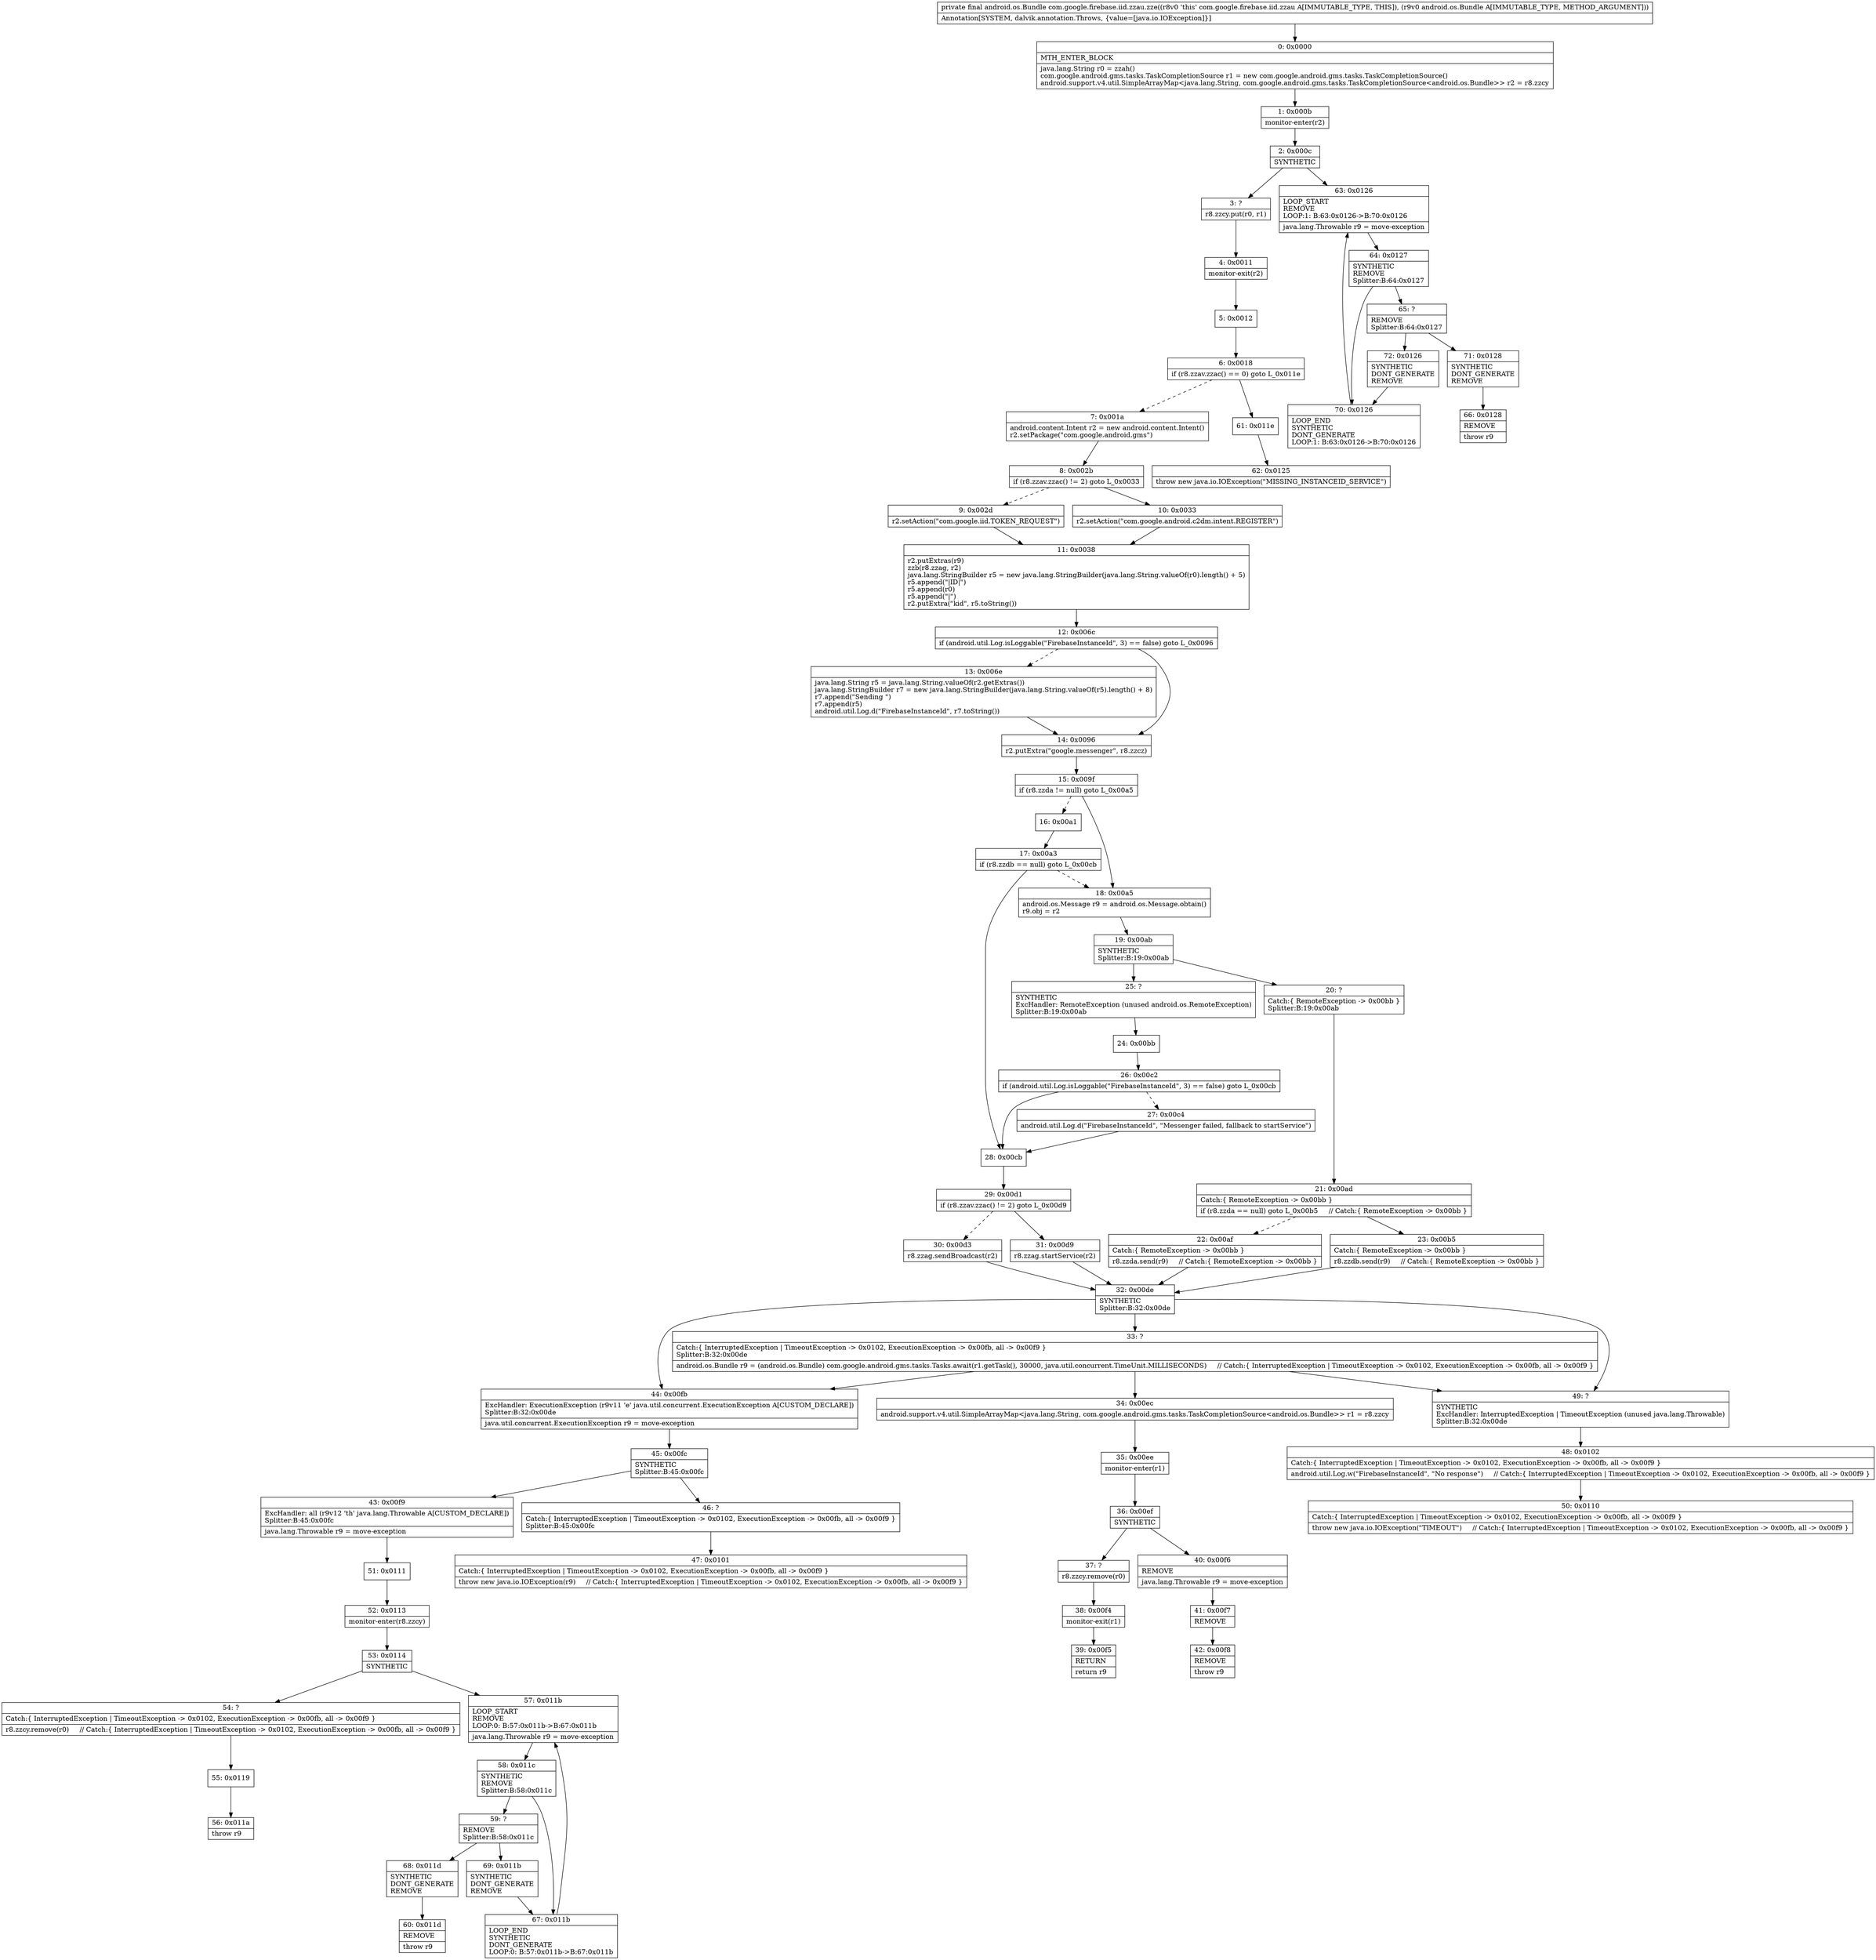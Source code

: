 digraph "CFG forcom.google.firebase.iid.zzau.zze(Landroid\/os\/Bundle;)Landroid\/os\/Bundle;" {
Node_0 [shape=record,label="{0\:\ 0x0000|MTH_ENTER_BLOCK\l|java.lang.String r0 = zzah()\lcom.google.android.gms.tasks.TaskCompletionSource r1 = new com.google.android.gms.tasks.TaskCompletionSource()\landroid.support.v4.util.SimpleArrayMap\<java.lang.String, com.google.android.gms.tasks.TaskCompletionSource\<android.os.Bundle\>\> r2 = r8.zzcy\l}"];
Node_1 [shape=record,label="{1\:\ 0x000b|monitor\-enter(r2)\l}"];
Node_2 [shape=record,label="{2\:\ 0x000c|SYNTHETIC\l}"];
Node_3 [shape=record,label="{3\:\ ?|r8.zzcy.put(r0, r1)\l}"];
Node_4 [shape=record,label="{4\:\ 0x0011|monitor\-exit(r2)\l}"];
Node_5 [shape=record,label="{5\:\ 0x0012}"];
Node_6 [shape=record,label="{6\:\ 0x0018|if (r8.zzav.zzac() == 0) goto L_0x011e\l}"];
Node_7 [shape=record,label="{7\:\ 0x001a|android.content.Intent r2 = new android.content.Intent()\lr2.setPackage(\"com.google.android.gms\")\l}"];
Node_8 [shape=record,label="{8\:\ 0x002b|if (r8.zzav.zzac() != 2) goto L_0x0033\l}"];
Node_9 [shape=record,label="{9\:\ 0x002d|r2.setAction(\"com.google.iid.TOKEN_REQUEST\")\l}"];
Node_10 [shape=record,label="{10\:\ 0x0033|r2.setAction(\"com.google.android.c2dm.intent.REGISTER\")\l}"];
Node_11 [shape=record,label="{11\:\ 0x0038|r2.putExtras(r9)\lzzb(r8.zzag, r2)\ljava.lang.StringBuilder r5 = new java.lang.StringBuilder(java.lang.String.valueOf(r0).length() + 5)\lr5.append(\"\|ID\|\")\lr5.append(r0)\lr5.append(\"\|\")\lr2.putExtra(\"kid\", r5.toString())\l}"];
Node_12 [shape=record,label="{12\:\ 0x006c|if (android.util.Log.isLoggable(\"FirebaseInstanceId\", 3) == false) goto L_0x0096\l}"];
Node_13 [shape=record,label="{13\:\ 0x006e|java.lang.String r5 = java.lang.String.valueOf(r2.getExtras())\ljava.lang.StringBuilder r7 = new java.lang.StringBuilder(java.lang.String.valueOf(r5).length() + 8)\lr7.append(\"Sending \")\lr7.append(r5)\landroid.util.Log.d(\"FirebaseInstanceId\", r7.toString())\l}"];
Node_14 [shape=record,label="{14\:\ 0x0096|r2.putExtra(\"google.messenger\", r8.zzcz)\l}"];
Node_15 [shape=record,label="{15\:\ 0x009f|if (r8.zzda != null) goto L_0x00a5\l}"];
Node_16 [shape=record,label="{16\:\ 0x00a1}"];
Node_17 [shape=record,label="{17\:\ 0x00a3|if (r8.zzdb == null) goto L_0x00cb\l}"];
Node_18 [shape=record,label="{18\:\ 0x00a5|android.os.Message r9 = android.os.Message.obtain()\lr9.obj = r2\l}"];
Node_19 [shape=record,label="{19\:\ 0x00ab|SYNTHETIC\lSplitter:B:19:0x00ab\l}"];
Node_20 [shape=record,label="{20\:\ ?|Catch:\{ RemoteException \-\> 0x00bb \}\lSplitter:B:19:0x00ab\l}"];
Node_21 [shape=record,label="{21\:\ 0x00ad|Catch:\{ RemoteException \-\> 0x00bb \}\l|if (r8.zzda == null) goto L_0x00b5     \/\/ Catch:\{ RemoteException \-\> 0x00bb \}\l}"];
Node_22 [shape=record,label="{22\:\ 0x00af|Catch:\{ RemoteException \-\> 0x00bb \}\l|r8.zzda.send(r9)     \/\/ Catch:\{ RemoteException \-\> 0x00bb \}\l}"];
Node_23 [shape=record,label="{23\:\ 0x00b5|Catch:\{ RemoteException \-\> 0x00bb \}\l|r8.zzdb.send(r9)     \/\/ Catch:\{ RemoteException \-\> 0x00bb \}\l}"];
Node_24 [shape=record,label="{24\:\ 0x00bb}"];
Node_25 [shape=record,label="{25\:\ ?|SYNTHETIC\lExcHandler: RemoteException (unused android.os.RemoteException)\lSplitter:B:19:0x00ab\l}"];
Node_26 [shape=record,label="{26\:\ 0x00c2|if (android.util.Log.isLoggable(\"FirebaseInstanceId\", 3) == false) goto L_0x00cb\l}"];
Node_27 [shape=record,label="{27\:\ 0x00c4|android.util.Log.d(\"FirebaseInstanceId\", \"Messenger failed, fallback to startService\")\l}"];
Node_28 [shape=record,label="{28\:\ 0x00cb}"];
Node_29 [shape=record,label="{29\:\ 0x00d1|if (r8.zzav.zzac() != 2) goto L_0x00d9\l}"];
Node_30 [shape=record,label="{30\:\ 0x00d3|r8.zzag.sendBroadcast(r2)\l}"];
Node_31 [shape=record,label="{31\:\ 0x00d9|r8.zzag.startService(r2)\l}"];
Node_32 [shape=record,label="{32\:\ 0x00de|SYNTHETIC\lSplitter:B:32:0x00de\l}"];
Node_33 [shape=record,label="{33\:\ ?|Catch:\{ InterruptedException \| TimeoutException \-\> 0x0102, ExecutionException \-\> 0x00fb, all \-\> 0x00f9 \}\lSplitter:B:32:0x00de\l|android.os.Bundle r9 = (android.os.Bundle) com.google.android.gms.tasks.Tasks.await(r1.getTask(), 30000, java.util.concurrent.TimeUnit.MILLISECONDS)     \/\/ Catch:\{ InterruptedException \| TimeoutException \-\> 0x0102, ExecutionException \-\> 0x00fb, all \-\> 0x00f9 \}\l}"];
Node_34 [shape=record,label="{34\:\ 0x00ec|android.support.v4.util.SimpleArrayMap\<java.lang.String, com.google.android.gms.tasks.TaskCompletionSource\<android.os.Bundle\>\> r1 = r8.zzcy\l}"];
Node_35 [shape=record,label="{35\:\ 0x00ee|monitor\-enter(r1)\l}"];
Node_36 [shape=record,label="{36\:\ 0x00ef|SYNTHETIC\l}"];
Node_37 [shape=record,label="{37\:\ ?|r8.zzcy.remove(r0)\l}"];
Node_38 [shape=record,label="{38\:\ 0x00f4|monitor\-exit(r1)\l}"];
Node_39 [shape=record,label="{39\:\ 0x00f5|RETURN\l|return r9\l}"];
Node_40 [shape=record,label="{40\:\ 0x00f6|REMOVE\l|java.lang.Throwable r9 = move\-exception\l}"];
Node_41 [shape=record,label="{41\:\ 0x00f7|REMOVE\l}"];
Node_42 [shape=record,label="{42\:\ 0x00f8|REMOVE\l|throw r9\l}"];
Node_43 [shape=record,label="{43\:\ 0x00f9|ExcHandler: all (r9v12 'th' java.lang.Throwable A[CUSTOM_DECLARE])\lSplitter:B:45:0x00fc\l|java.lang.Throwable r9 = move\-exception\l}"];
Node_44 [shape=record,label="{44\:\ 0x00fb|ExcHandler: ExecutionException (r9v11 'e' java.util.concurrent.ExecutionException A[CUSTOM_DECLARE])\lSplitter:B:32:0x00de\l|java.util.concurrent.ExecutionException r9 = move\-exception\l}"];
Node_45 [shape=record,label="{45\:\ 0x00fc|SYNTHETIC\lSplitter:B:45:0x00fc\l}"];
Node_46 [shape=record,label="{46\:\ ?|Catch:\{ InterruptedException \| TimeoutException \-\> 0x0102, ExecutionException \-\> 0x00fb, all \-\> 0x00f9 \}\lSplitter:B:45:0x00fc\l}"];
Node_47 [shape=record,label="{47\:\ 0x0101|Catch:\{ InterruptedException \| TimeoutException \-\> 0x0102, ExecutionException \-\> 0x00fb, all \-\> 0x00f9 \}\l|throw new java.io.IOException(r9)     \/\/ Catch:\{ InterruptedException \| TimeoutException \-\> 0x0102, ExecutionException \-\> 0x00fb, all \-\> 0x00f9 \}\l}"];
Node_48 [shape=record,label="{48\:\ 0x0102|Catch:\{ InterruptedException \| TimeoutException \-\> 0x0102, ExecutionException \-\> 0x00fb, all \-\> 0x00f9 \}\l|android.util.Log.w(\"FirebaseInstanceId\", \"No response\")     \/\/ Catch:\{ InterruptedException \| TimeoutException \-\> 0x0102, ExecutionException \-\> 0x00fb, all \-\> 0x00f9 \}\l}"];
Node_49 [shape=record,label="{49\:\ ?|SYNTHETIC\lExcHandler: InterruptedException \| TimeoutException (unused java.lang.Throwable)\lSplitter:B:32:0x00de\l}"];
Node_50 [shape=record,label="{50\:\ 0x0110|Catch:\{ InterruptedException \| TimeoutException \-\> 0x0102, ExecutionException \-\> 0x00fb, all \-\> 0x00f9 \}\l|throw new java.io.IOException(\"TIMEOUT\")     \/\/ Catch:\{ InterruptedException \| TimeoutException \-\> 0x0102, ExecutionException \-\> 0x00fb, all \-\> 0x00f9 \}\l}"];
Node_51 [shape=record,label="{51\:\ 0x0111}"];
Node_52 [shape=record,label="{52\:\ 0x0113|monitor\-enter(r8.zzcy)\l}"];
Node_53 [shape=record,label="{53\:\ 0x0114|SYNTHETIC\l}"];
Node_54 [shape=record,label="{54\:\ ?|Catch:\{ InterruptedException \| TimeoutException \-\> 0x0102, ExecutionException \-\> 0x00fb, all \-\> 0x00f9 \}\l|r8.zzcy.remove(r0)     \/\/ Catch:\{ InterruptedException \| TimeoutException \-\> 0x0102, ExecutionException \-\> 0x00fb, all \-\> 0x00f9 \}\l}"];
Node_55 [shape=record,label="{55\:\ 0x0119}"];
Node_56 [shape=record,label="{56\:\ 0x011a|throw r9\l}"];
Node_57 [shape=record,label="{57\:\ 0x011b|LOOP_START\lREMOVE\lLOOP:0: B:57:0x011b\-\>B:67:0x011b\l|java.lang.Throwable r9 = move\-exception\l}"];
Node_58 [shape=record,label="{58\:\ 0x011c|SYNTHETIC\lREMOVE\lSplitter:B:58:0x011c\l}"];
Node_59 [shape=record,label="{59\:\ ?|REMOVE\lSplitter:B:58:0x011c\l}"];
Node_60 [shape=record,label="{60\:\ 0x011d|REMOVE\l|throw r9\l}"];
Node_61 [shape=record,label="{61\:\ 0x011e}"];
Node_62 [shape=record,label="{62\:\ 0x0125|throw new java.io.IOException(\"MISSING_INSTANCEID_SERVICE\")\l}"];
Node_63 [shape=record,label="{63\:\ 0x0126|LOOP_START\lREMOVE\lLOOP:1: B:63:0x0126\-\>B:70:0x0126\l|java.lang.Throwable r9 = move\-exception\l}"];
Node_64 [shape=record,label="{64\:\ 0x0127|SYNTHETIC\lREMOVE\lSplitter:B:64:0x0127\l}"];
Node_65 [shape=record,label="{65\:\ ?|REMOVE\lSplitter:B:64:0x0127\l}"];
Node_66 [shape=record,label="{66\:\ 0x0128|REMOVE\l|throw r9\l}"];
Node_67 [shape=record,label="{67\:\ 0x011b|LOOP_END\lSYNTHETIC\lDONT_GENERATE\lLOOP:0: B:57:0x011b\-\>B:67:0x011b\l}"];
Node_68 [shape=record,label="{68\:\ 0x011d|SYNTHETIC\lDONT_GENERATE\lREMOVE\l}"];
Node_69 [shape=record,label="{69\:\ 0x011b|SYNTHETIC\lDONT_GENERATE\lREMOVE\l}"];
Node_70 [shape=record,label="{70\:\ 0x0126|LOOP_END\lSYNTHETIC\lDONT_GENERATE\lLOOP:1: B:63:0x0126\-\>B:70:0x0126\l}"];
Node_71 [shape=record,label="{71\:\ 0x0128|SYNTHETIC\lDONT_GENERATE\lREMOVE\l}"];
Node_72 [shape=record,label="{72\:\ 0x0126|SYNTHETIC\lDONT_GENERATE\lREMOVE\l}"];
MethodNode[shape=record,label="{private final android.os.Bundle com.google.firebase.iid.zzau.zze((r8v0 'this' com.google.firebase.iid.zzau A[IMMUTABLE_TYPE, THIS]), (r9v0 android.os.Bundle A[IMMUTABLE_TYPE, METHOD_ARGUMENT]))  | Annotation[SYSTEM, dalvik.annotation.Throws, \{value=[java.io.IOException]\}]\l}"];
MethodNode -> Node_0;
Node_0 -> Node_1;
Node_1 -> Node_2;
Node_2 -> Node_3;
Node_2 -> Node_63;
Node_3 -> Node_4;
Node_4 -> Node_5;
Node_5 -> Node_6;
Node_6 -> Node_7[style=dashed];
Node_6 -> Node_61;
Node_7 -> Node_8;
Node_8 -> Node_9[style=dashed];
Node_8 -> Node_10;
Node_9 -> Node_11;
Node_10 -> Node_11;
Node_11 -> Node_12;
Node_12 -> Node_13[style=dashed];
Node_12 -> Node_14;
Node_13 -> Node_14;
Node_14 -> Node_15;
Node_15 -> Node_16[style=dashed];
Node_15 -> Node_18;
Node_16 -> Node_17;
Node_17 -> Node_18[style=dashed];
Node_17 -> Node_28;
Node_18 -> Node_19;
Node_19 -> Node_20;
Node_19 -> Node_25;
Node_20 -> Node_21;
Node_21 -> Node_22[style=dashed];
Node_21 -> Node_23;
Node_22 -> Node_32;
Node_23 -> Node_32;
Node_24 -> Node_26;
Node_25 -> Node_24;
Node_26 -> Node_27[style=dashed];
Node_26 -> Node_28;
Node_27 -> Node_28;
Node_28 -> Node_29;
Node_29 -> Node_30[style=dashed];
Node_29 -> Node_31;
Node_30 -> Node_32;
Node_31 -> Node_32;
Node_32 -> Node_33;
Node_32 -> Node_49;
Node_32 -> Node_44;
Node_33 -> Node_34;
Node_33 -> Node_49;
Node_33 -> Node_44;
Node_34 -> Node_35;
Node_35 -> Node_36;
Node_36 -> Node_37;
Node_36 -> Node_40;
Node_37 -> Node_38;
Node_38 -> Node_39;
Node_40 -> Node_41;
Node_41 -> Node_42;
Node_43 -> Node_51;
Node_44 -> Node_45;
Node_45 -> Node_46;
Node_45 -> Node_43;
Node_46 -> Node_47;
Node_48 -> Node_50;
Node_49 -> Node_48;
Node_51 -> Node_52;
Node_52 -> Node_53;
Node_53 -> Node_54;
Node_53 -> Node_57;
Node_54 -> Node_55;
Node_55 -> Node_56;
Node_57 -> Node_58;
Node_58 -> Node_59;
Node_58 -> Node_67;
Node_59 -> Node_68;
Node_59 -> Node_69;
Node_61 -> Node_62;
Node_63 -> Node_64;
Node_64 -> Node_65;
Node_64 -> Node_70;
Node_65 -> Node_71;
Node_65 -> Node_72;
Node_67 -> Node_57;
Node_68 -> Node_60;
Node_69 -> Node_67;
Node_70 -> Node_63;
Node_71 -> Node_66;
Node_72 -> Node_70;
}

